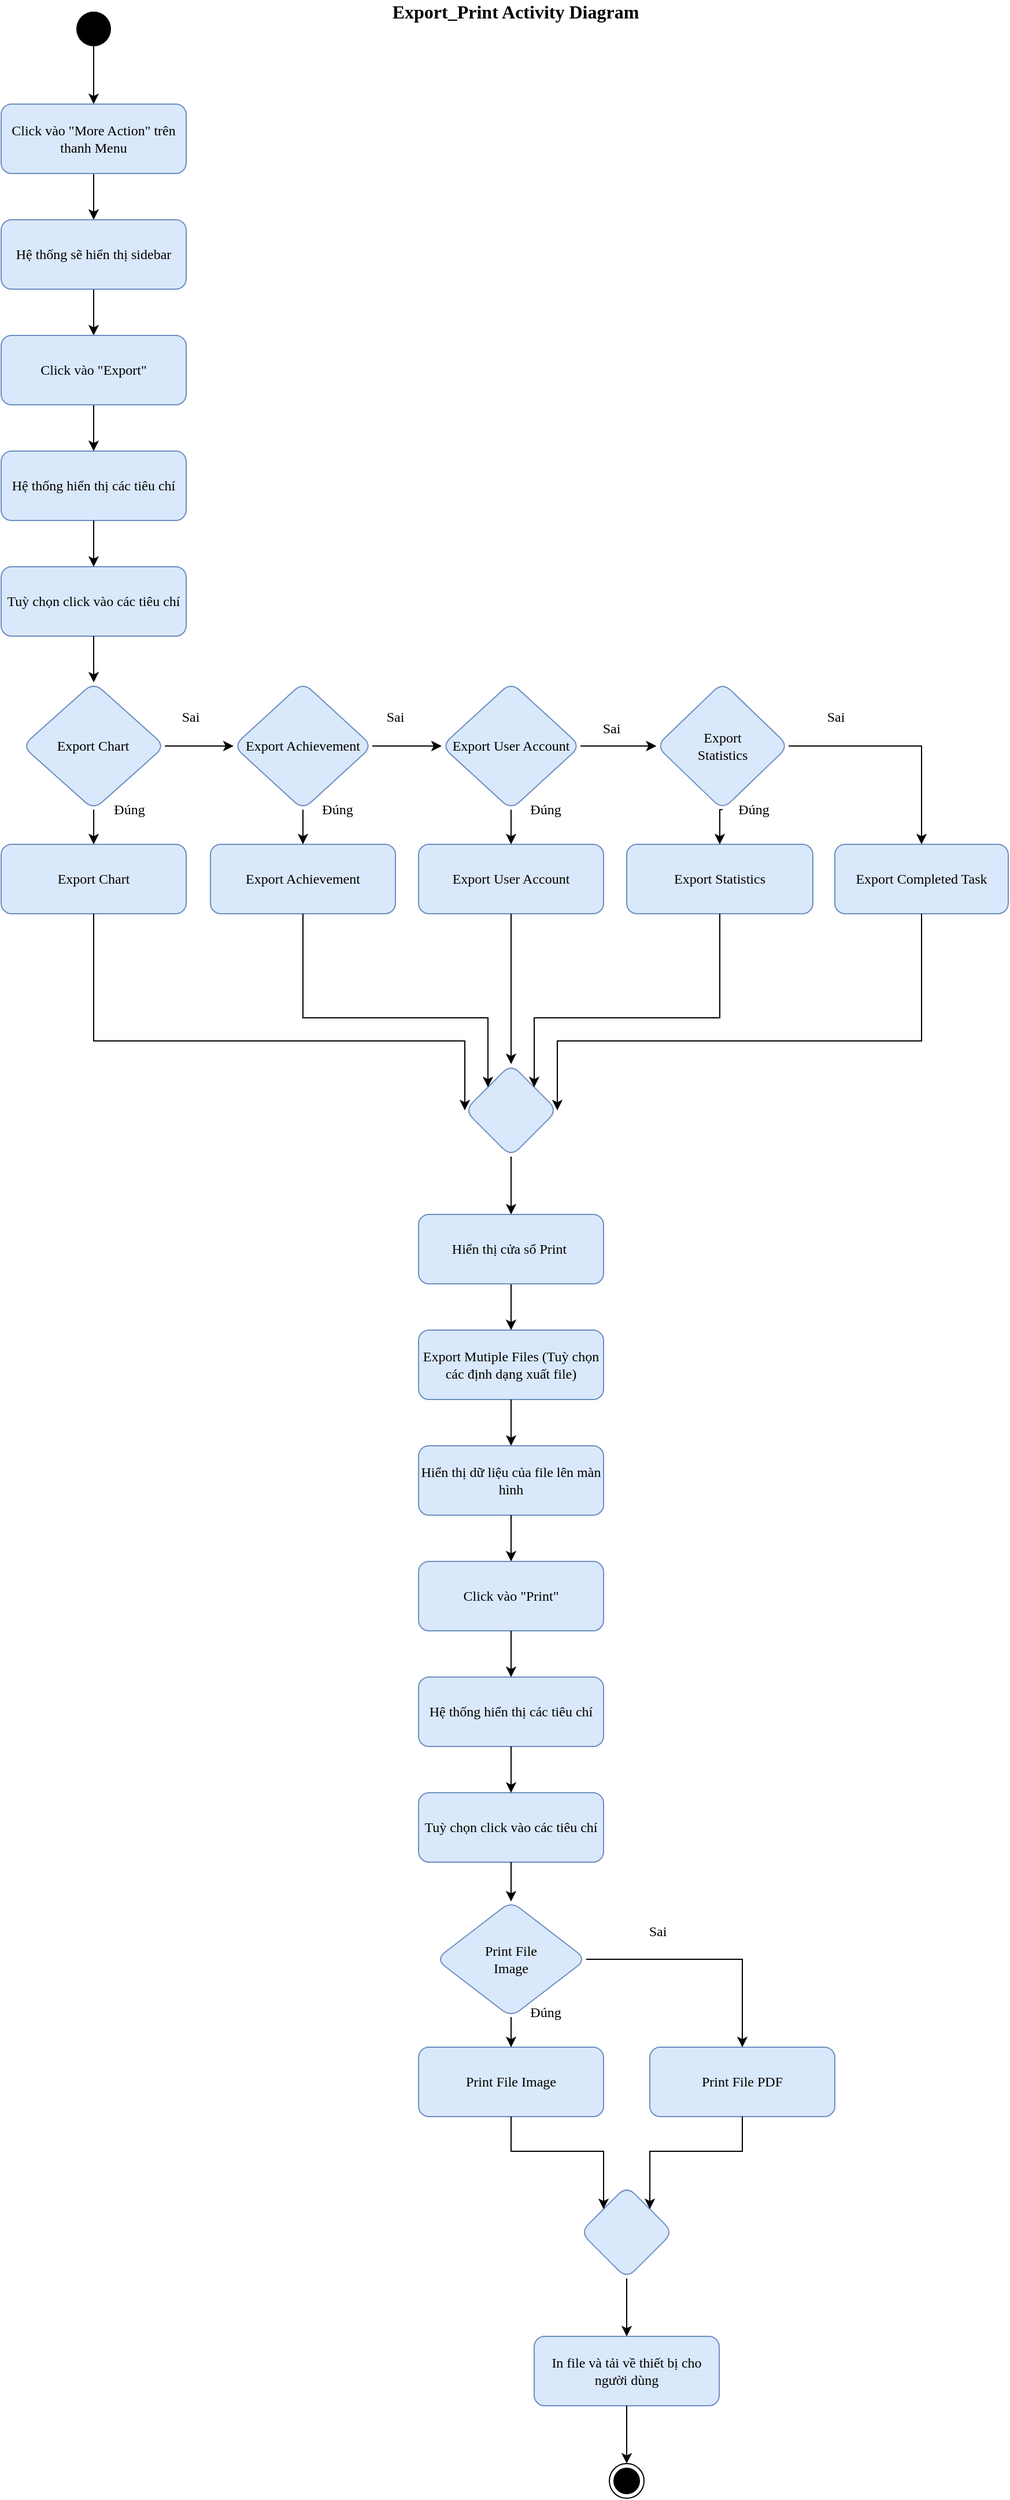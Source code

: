 <mxfile version="13.9.7" type="device"><diagram id="tOMKjwEkKhSBhMgP56Wp" name="Page-1"><mxGraphModel dx="984" dy="612" grid="1" gridSize="10" guides="1" tooltips="1" connect="1" arrows="1" fold="1" page="1" pageScale="1" pageWidth="827" pageHeight="1169" math="0" shadow="0"><root><mxCell id="0"/><mxCell id="1" parent="0"/><mxCell id="szcZudI5Pk5jhMgTJ5Mw-7" style="edgeStyle=orthogonalEdgeStyle;rounded=0;orthogonalLoop=1;jettySize=auto;html=1;exitX=0.5;exitY=1;exitDx=0;exitDy=0;entryX=0.5;entryY=0;entryDx=0;entryDy=0;fontFamily=Verdana;" parent="1" source="szcZudI5Pk5jhMgTJ5Mw-1" target="szcZudI5Pk5jhMgTJ5Mw-6" edge="1"><mxGeometry relative="1" as="geometry"/></mxCell><mxCell id="szcZudI5Pk5jhMgTJ5Mw-1" value="" style="ellipse;fillColor=#000000;strokeColor=none;fontFamily=Verdana;" parent="1" vertex="1"><mxGeometry x="385" y="20" width="30" height="30" as="geometry"/></mxCell><mxCell id="szcZudI5Pk5jhMgTJ5Mw-81" style="edgeStyle=orthogonalEdgeStyle;rounded=0;orthogonalLoop=1;jettySize=auto;html=1;exitX=0.5;exitY=1;exitDx=0;exitDy=0;entryX=0.5;entryY=0;entryDx=0;entryDy=0;fontFamily=Verdana;" parent="1" source="szcZudI5Pk5jhMgTJ5Mw-6" target="szcZudI5Pk5jhMgTJ5Mw-8" edge="1"><mxGeometry relative="1" as="geometry"/></mxCell><mxCell id="szcZudI5Pk5jhMgTJ5Mw-6" value="Click vào &quot;More Action&quot; trên thanh Menu" style="rounded=1;whiteSpace=wrap;html=1;fillColor=#dae8fc;strokeColor=#6c8ebf;fontFamily=Verdana;" parent="1" vertex="1"><mxGeometry x="320" y="100" width="160" height="60" as="geometry"/></mxCell><mxCell id="szcZudI5Pk5jhMgTJ5Mw-11" value="" style="edgeStyle=orthogonalEdgeStyle;rounded=0;orthogonalLoop=1;jettySize=auto;html=1;fontFamily=Verdana;" parent="1" source="szcZudI5Pk5jhMgTJ5Mw-8" target="szcZudI5Pk5jhMgTJ5Mw-10" edge="1"><mxGeometry relative="1" as="geometry"/></mxCell><mxCell id="szcZudI5Pk5jhMgTJ5Mw-8" value="Hệ thống sẽ hiển thị sidebar" style="rounded=1;whiteSpace=wrap;html=1;fillColor=#dae8fc;strokeColor=#6c8ebf;fontFamily=Verdana;" parent="1" vertex="1"><mxGeometry x="320" y="200" width="160" height="60" as="geometry"/></mxCell><mxCell id="8QrZkZJtV1kX_QF1uyVs-3" style="edgeStyle=orthogonalEdgeStyle;rounded=0;orthogonalLoop=1;jettySize=auto;html=1;exitX=0.5;exitY=1;exitDx=0;exitDy=0;entryX=0.5;entryY=0;entryDx=0;entryDy=0;" edge="1" parent="1" source="szcZudI5Pk5jhMgTJ5Mw-10" target="szcZudI5Pk5jhMgTJ5Mw-14"><mxGeometry relative="1" as="geometry"/></mxCell><mxCell id="szcZudI5Pk5jhMgTJ5Mw-10" value="Click vào &quot;Export&quot;" style="rounded=1;whiteSpace=wrap;html=1;fillColor=#dae8fc;strokeColor=#6c8ebf;fontFamily=Verdana;" parent="1" vertex="1"><mxGeometry x="320" y="300" width="160" height="60" as="geometry"/></mxCell><mxCell id="szcZudI5Pk5jhMgTJ5Mw-174" value="&lt;span style=&quot;font-size: 16px&quot;&gt;&lt;b&gt;Export_Print Activity Diagram&lt;/b&gt;&lt;/span&gt;" style="text;html=1;strokeColor=none;fillColor=none;align=center;verticalAlign=middle;whiteSpace=wrap;rounded=0;fontFamily=Verdana;" parent="1" vertex="1"><mxGeometry x="490" y="10" width="550" height="20" as="geometry"/></mxCell><mxCell id="8QrZkZJtV1kX_QF1uyVs-1" value="" style="group" vertex="1" connectable="0" parent="1"><mxGeometry x="320" y="400" width="871" height="1770" as="geometry"/></mxCell><mxCell id="szcZudI5Pk5jhMgTJ5Mw-14" value="Hệ thống hiển thị các tiêu chí" style="rounded=1;whiteSpace=wrap;html=1;fillColor=#dae8fc;strokeColor=#6c8ebf;fontFamily=Verdana;" parent="8QrZkZJtV1kX_QF1uyVs-1" vertex="1"><mxGeometry width="160" height="60" as="geometry"/></mxCell><mxCell id="szcZudI5Pk5jhMgTJ5Mw-49" value="Tuỳ chọn click vào các tiêu chí" style="rounded=1;whiteSpace=wrap;html=1;fillColor=#dae8fc;strokeColor=#6c8ebf;fontFamily=Verdana;" parent="8QrZkZJtV1kX_QF1uyVs-1" vertex="1"><mxGeometry y="100" width="160" height="60" as="geometry"/></mxCell><mxCell id="szcZudI5Pk5jhMgTJ5Mw-50" value="" style="edgeStyle=orthogonalEdgeStyle;rounded=0;orthogonalLoop=1;jettySize=auto;html=1;fontFamily=Verdana;" parent="8QrZkZJtV1kX_QF1uyVs-1" source="szcZudI5Pk5jhMgTJ5Mw-14" target="szcZudI5Pk5jhMgTJ5Mw-49" edge="1"><mxGeometry relative="1" as="geometry"/></mxCell><mxCell id="szcZudI5Pk5jhMgTJ5Mw-55" value="Export User Account" style="rounded=1;whiteSpace=wrap;html=1;fillColor=#dae8fc;strokeColor=#6c8ebf;fontFamily=Verdana;" parent="8QrZkZJtV1kX_QF1uyVs-1" vertex="1"><mxGeometry x="361" y="340" width="160" height="60" as="geometry"/></mxCell><mxCell id="szcZudI5Pk5jhMgTJ5Mw-57" value="Export Completed Task" style="rounded=1;whiteSpace=wrap;html=1;fillColor=#dae8fc;strokeColor=#6c8ebf;fontFamily=Verdana;" parent="8QrZkZJtV1kX_QF1uyVs-1" vertex="1"><mxGeometry x="721" y="340" width="150" height="60" as="geometry"/></mxCell><mxCell id="szcZudI5Pk5jhMgTJ5Mw-59" value="Export Statistics" style="rounded=1;whiteSpace=wrap;html=1;fillColor=#dae8fc;strokeColor=#6c8ebf;fontFamily=Verdana;" parent="8QrZkZJtV1kX_QF1uyVs-1" vertex="1"><mxGeometry x="541" y="340" width="161" height="60" as="geometry"/></mxCell><mxCell id="szcZudI5Pk5jhMgTJ5Mw-61" value="Export Achievement" style="rounded=1;whiteSpace=wrap;html=1;fillColor=#dae8fc;strokeColor=#6c8ebf;fontFamily=Verdana;" parent="8QrZkZJtV1kX_QF1uyVs-1" vertex="1"><mxGeometry x="181" y="340" width="160" height="60" as="geometry"/></mxCell><mxCell id="szcZudI5Pk5jhMgTJ5Mw-114" value="Print File PDF" style="whiteSpace=wrap;html=1;rounded=1;strokeColor=#6c8ebf;fillColor=#dae8fc;fontFamily=Verdana;" parent="8QrZkZJtV1kX_QF1uyVs-1" vertex="1"><mxGeometry x="561" y="1380" width="160" height="60" as="geometry"/></mxCell><mxCell id="szcZudI5Pk5jhMgTJ5Mw-115" value="Print File Image" style="whiteSpace=wrap;html=1;rounded=1;strokeColor=#6c8ebf;fillColor=#dae8fc;fontFamily=Verdana;" parent="8QrZkZJtV1kX_QF1uyVs-1" vertex="1"><mxGeometry x="361" y="1380" width="160" height="60" as="geometry"/></mxCell><mxCell id="szcZudI5Pk5jhMgTJ5Mw-123" value="In file và tải về thiết bị cho người dùng" style="whiteSpace=wrap;html=1;rounded=1;strokeColor=#6c8ebf;fillColor=#dae8fc;fontFamily=Verdana;" parent="8QrZkZJtV1kX_QF1uyVs-1" vertex="1"><mxGeometry x="461" y="1630" width="160" height="60" as="geometry"/></mxCell><mxCell id="szcZudI5Pk5jhMgTJ5Mw-125" value="Export Chart" style="rhombus;whiteSpace=wrap;html=1;rounded=1;strokeColor=#6c8ebf;fillColor=#dae8fc;fontFamily=Verdana;" parent="8QrZkZJtV1kX_QF1uyVs-1" vertex="1"><mxGeometry x="18.38" y="200" width="123.25" height="110" as="geometry"/></mxCell><mxCell id="szcZudI5Pk5jhMgTJ5Mw-126" value="" style="edgeStyle=orthogonalEdgeStyle;rounded=0;orthogonalLoop=1;jettySize=auto;html=1;fontFamily=Verdana;" parent="8QrZkZJtV1kX_QF1uyVs-1" source="szcZudI5Pk5jhMgTJ5Mw-49" target="szcZudI5Pk5jhMgTJ5Mw-125" edge="1"><mxGeometry relative="1" as="geometry"/></mxCell><mxCell id="szcZudI5Pk5jhMgTJ5Mw-128" value="Export Chart" style="whiteSpace=wrap;html=1;rounded=1;strokeColor=#6c8ebf;fillColor=#dae8fc;fontFamily=Verdana;" parent="8QrZkZJtV1kX_QF1uyVs-1" vertex="1"><mxGeometry y="340" width="160" height="60" as="geometry"/></mxCell><mxCell id="szcZudI5Pk5jhMgTJ5Mw-129" value="" style="edgeStyle=orthogonalEdgeStyle;rounded=0;orthogonalLoop=1;jettySize=auto;html=1;fontFamily=Verdana;" parent="8QrZkZJtV1kX_QF1uyVs-1" source="szcZudI5Pk5jhMgTJ5Mw-125" target="szcZudI5Pk5jhMgTJ5Mw-128" edge="1"><mxGeometry relative="1" as="geometry"/></mxCell><mxCell id="szcZudI5Pk5jhMgTJ5Mw-133" style="edgeStyle=orthogonalEdgeStyle;rounded=0;orthogonalLoop=1;jettySize=auto;html=1;exitX=0.5;exitY=1;exitDx=0;exitDy=0;entryX=0.5;entryY=0;entryDx=0;entryDy=0;fontFamily=Verdana;" parent="8QrZkZJtV1kX_QF1uyVs-1" source="szcZudI5Pk5jhMgTJ5Mw-131" target="szcZudI5Pk5jhMgTJ5Mw-61" edge="1"><mxGeometry relative="1" as="geometry"/></mxCell><mxCell id="szcZudI5Pk5jhMgTJ5Mw-131" value="Export Achievement" style="rhombus;whiteSpace=wrap;html=1;rounded=1;strokeColor=#6c8ebf;fillColor=#dae8fc;fontFamily=Verdana;" parent="8QrZkZJtV1kX_QF1uyVs-1" vertex="1"><mxGeometry x="201" y="200" width="120" height="110" as="geometry"/></mxCell><mxCell id="szcZudI5Pk5jhMgTJ5Mw-132" value="" style="edgeStyle=orthogonalEdgeStyle;rounded=0;orthogonalLoop=1;jettySize=auto;html=1;fontFamily=Verdana;" parent="8QrZkZJtV1kX_QF1uyVs-1" source="szcZudI5Pk5jhMgTJ5Mw-125" target="szcZudI5Pk5jhMgTJ5Mw-131" edge="1"><mxGeometry relative="1" as="geometry"/></mxCell><mxCell id="szcZudI5Pk5jhMgTJ5Mw-136" style="edgeStyle=orthogonalEdgeStyle;rounded=0;orthogonalLoop=1;jettySize=auto;html=1;exitX=0.5;exitY=1;exitDx=0;exitDy=0;entryX=0.5;entryY=0;entryDx=0;entryDy=0;fontFamily=Verdana;" parent="8QrZkZJtV1kX_QF1uyVs-1" source="szcZudI5Pk5jhMgTJ5Mw-134" target="szcZudI5Pk5jhMgTJ5Mw-55" edge="1"><mxGeometry relative="1" as="geometry"/></mxCell><mxCell id="szcZudI5Pk5jhMgTJ5Mw-134" value="Export User Account" style="rhombus;whiteSpace=wrap;html=1;rounded=1;strokeColor=#6c8ebf;fillColor=#dae8fc;fontFamily=Verdana;" parent="8QrZkZJtV1kX_QF1uyVs-1" vertex="1"><mxGeometry x="381" y="200" width="120" height="110" as="geometry"/></mxCell><mxCell id="szcZudI5Pk5jhMgTJ5Mw-135" value="" style="edgeStyle=orthogonalEdgeStyle;rounded=0;orthogonalLoop=1;jettySize=auto;html=1;fontFamily=Verdana;" parent="8QrZkZJtV1kX_QF1uyVs-1" source="szcZudI5Pk5jhMgTJ5Mw-131" target="szcZudI5Pk5jhMgTJ5Mw-134" edge="1"><mxGeometry relative="1" as="geometry"/></mxCell><mxCell id="szcZudI5Pk5jhMgTJ5Mw-139" style="edgeStyle=orthogonalEdgeStyle;rounded=0;orthogonalLoop=1;jettySize=auto;html=1;exitX=0.5;exitY=1;exitDx=0;exitDy=0;entryX=0.5;entryY=0;entryDx=0;entryDy=0;fontFamily=Verdana;" parent="8QrZkZJtV1kX_QF1uyVs-1" source="szcZudI5Pk5jhMgTJ5Mw-137" target="szcZudI5Pk5jhMgTJ5Mw-59" edge="1"><mxGeometry relative="1" as="geometry"/></mxCell><mxCell id="szcZudI5Pk5jhMgTJ5Mw-140" style="edgeStyle=orthogonalEdgeStyle;rounded=0;orthogonalLoop=1;jettySize=auto;html=1;exitX=1;exitY=0.5;exitDx=0;exitDy=0;entryX=0.5;entryY=0;entryDx=0;entryDy=0;fontFamily=Verdana;" parent="8QrZkZJtV1kX_QF1uyVs-1" source="szcZudI5Pk5jhMgTJ5Mw-137" target="szcZudI5Pk5jhMgTJ5Mw-57" edge="1"><mxGeometry relative="1" as="geometry"/></mxCell><mxCell id="szcZudI5Pk5jhMgTJ5Mw-137" value="Export &lt;br&gt;Statistics" style="rhombus;whiteSpace=wrap;html=1;rounded=1;strokeColor=#6c8ebf;fillColor=#dae8fc;fontFamily=Verdana;" parent="8QrZkZJtV1kX_QF1uyVs-1" vertex="1"><mxGeometry x="566.75" y="200" width="114.25" height="110" as="geometry"/></mxCell><mxCell id="szcZudI5Pk5jhMgTJ5Mw-138" value="" style="edgeStyle=orthogonalEdgeStyle;rounded=0;orthogonalLoop=1;jettySize=auto;html=1;fontFamily=Verdana;" parent="8QrZkZJtV1kX_QF1uyVs-1" source="szcZudI5Pk5jhMgTJ5Mw-134" target="szcZudI5Pk5jhMgTJ5Mw-137" edge="1"><mxGeometry relative="1" as="geometry"/></mxCell><mxCell id="szcZudI5Pk5jhMgTJ5Mw-151" value="Sai" style="text;html=1;strokeColor=none;fillColor=none;align=center;verticalAlign=middle;whiteSpace=wrap;rounded=0;fontFamily=Verdana;" parent="8QrZkZJtV1kX_QF1uyVs-1" vertex="1"><mxGeometry x="702" y="220" width="40" height="20" as="geometry"/></mxCell><mxCell id="szcZudI5Pk5jhMgTJ5Mw-152" value="" style="group;fontFamily=Verdana;" parent="8QrZkZJtV1kX_QF1uyVs-1" vertex="1" connectable="0"><mxGeometry x="361" y="660" width="160" height="560" as="geometry"/></mxCell><mxCell id="szcZudI5Pk5jhMgTJ5Mw-97" value="Export Mutiple Files (Tuỳ chọn các định dạng xuất file)" style="rounded=1;whiteSpace=wrap;html=1;fillColor=#dae8fc;strokeColor=#6c8ebf;fontFamily=Verdana;" parent="szcZudI5Pk5jhMgTJ5Mw-152" vertex="1"><mxGeometry y="100" width="160" height="60" as="geometry"/></mxCell><mxCell id="szcZudI5Pk5jhMgTJ5Mw-101" style="edgeStyle=orthogonalEdgeStyle;rounded=0;orthogonalLoop=1;jettySize=auto;html=1;exitX=0.5;exitY=1;exitDx=0;exitDy=0;entryX=0.5;entryY=0;entryDx=0;entryDy=0;fontFamily=Verdana;" parent="szcZudI5Pk5jhMgTJ5Mw-152" source="szcZudI5Pk5jhMgTJ5Mw-98" target="szcZudI5Pk5jhMgTJ5Mw-97" edge="1"><mxGeometry relative="1" as="geometry"/></mxCell><mxCell id="szcZudI5Pk5jhMgTJ5Mw-98" value="Hiển thị cửa sổ Print&amp;nbsp;" style="rounded=1;whiteSpace=wrap;html=1;fillColor=#dae8fc;strokeColor=#6c8ebf;fontFamily=Verdana;" parent="szcZudI5Pk5jhMgTJ5Mw-152" vertex="1"><mxGeometry width="160" height="60" as="geometry"/></mxCell><mxCell id="szcZudI5Pk5jhMgTJ5Mw-102" value="Hiển thị dữ liệu của file lên màn hình" style="whiteSpace=wrap;html=1;rounded=1;strokeColor=#6c8ebf;fillColor=#dae8fc;fontFamily=Verdana;" parent="szcZudI5Pk5jhMgTJ5Mw-152" vertex="1"><mxGeometry y="200" width="160" height="60" as="geometry"/></mxCell><mxCell id="szcZudI5Pk5jhMgTJ5Mw-103" value="" style="edgeStyle=orthogonalEdgeStyle;rounded=0;orthogonalLoop=1;jettySize=auto;html=1;fontFamily=Verdana;" parent="szcZudI5Pk5jhMgTJ5Mw-152" source="szcZudI5Pk5jhMgTJ5Mw-97" target="szcZudI5Pk5jhMgTJ5Mw-102" edge="1"><mxGeometry relative="1" as="geometry"/></mxCell><mxCell id="szcZudI5Pk5jhMgTJ5Mw-104" value="Click vào &quot;Print&quot;" style="whiteSpace=wrap;html=1;rounded=1;strokeColor=#6c8ebf;fillColor=#dae8fc;fontFamily=Verdana;" parent="szcZudI5Pk5jhMgTJ5Mw-152" vertex="1"><mxGeometry y="300" width="160" height="60" as="geometry"/></mxCell><mxCell id="szcZudI5Pk5jhMgTJ5Mw-105" value="" style="edgeStyle=orthogonalEdgeStyle;rounded=0;orthogonalLoop=1;jettySize=auto;html=1;fontFamily=Verdana;" parent="szcZudI5Pk5jhMgTJ5Mw-152" source="szcZudI5Pk5jhMgTJ5Mw-102" target="szcZudI5Pk5jhMgTJ5Mw-104" edge="1"><mxGeometry relative="1" as="geometry"/></mxCell><mxCell id="szcZudI5Pk5jhMgTJ5Mw-109" value="Hệ thống hiển thị các tiêu chí" style="whiteSpace=wrap;html=1;rounded=1;strokeColor=#6c8ebf;fillColor=#dae8fc;fontFamily=Verdana;" parent="szcZudI5Pk5jhMgTJ5Mw-152" vertex="1"><mxGeometry y="400" width="160" height="60" as="geometry"/></mxCell><mxCell id="szcZudI5Pk5jhMgTJ5Mw-110" value="" style="edgeStyle=orthogonalEdgeStyle;rounded=0;orthogonalLoop=1;jettySize=auto;html=1;fontFamily=Verdana;" parent="szcZudI5Pk5jhMgTJ5Mw-152" source="szcZudI5Pk5jhMgTJ5Mw-104" target="szcZudI5Pk5jhMgTJ5Mw-109" edge="1"><mxGeometry relative="1" as="geometry"/></mxCell><mxCell id="szcZudI5Pk5jhMgTJ5Mw-111" value="Tuỳ chọn click vào các tiêu chí" style="whiteSpace=wrap;html=1;rounded=1;strokeColor=#6c8ebf;fillColor=#dae8fc;fontFamily=Verdana;" parent="szcZudI5Pk5jhMgTJ5Mw-152" vertex="1"><mxGeometry y="500" width="160" height="60" as="geometry"/></mxCell><mxCell id="szcZudI5Pk5jhMgTJ5Mw-112" value="" style="edgeStyle=orthogonalEdgeStyle;rounded=0;orthogonalLoop=1;jettySize=auto;html=1;fontFamily=Verdana;" parent="szcZudI5Pk5jhMgTJ5Mw-152" source="szcZudI5Pk5jhMgTJ5Mw-109" target="szcZudI5Pk5jhMgTJ5Mw-111" edge="1"><mxGeometry relative="1" as="geometry"/></mxCell><mxCell id="szcZudI5Pk5jhMgTJ5Mw-161" style="edgeStyle=orthogonalEdgeStyle;rounded=0;orthogonalLoop=1;jettySize=auto;html=1;exitX=0.5;exitY=1;exitDx=0;exitDy=0;entryX=0.5;entryY=0;entryDx=0;entryDy=0;fontFamily=Verdana;" parent="8QrZkZJtV1kX_QF1uyVs-1" source="szcZudI5Pk5jhMgTJ5Mw-153" target="szcZudI5Pk5jhMgTJ5Mw-98" edge="1"><mxGeometry relative="1" as="geometry"/></mxCell><mxCell id="szcZudI5Pk5jhMgTJ5Mw-153" value="" style="rhombus;whiteSpace=wrap;html=1;rounded=1;strokeColor=#6c8ebf;fillColor=#dae8fc;fontFamily=Verdana;" parent="8QrZkZJtV1kX_QF1uyVs-1" vertex="1"><mxGeometry x="401" y="530" width="80" height="80" as="geometry"/></mxCell><mxCell id="szcZudI5Pk5jhMgTJ5Mw-156" style="edgeStyle=orthogonalEdgeStyle;rounded=0;orthogonalLoop=1;jettySize=auto;html=1;exitX=0.5;exitY=1;exitDx=0;exitDy=0;entryX=0.5;entryY=0;entryDx=0;entryDy=0;fontFamily=Verdana;" parent="8QrZkZJtV1kX_QF1uyVs-1" source="szcZudI5Pk5jhMgTJ5Mw-55" target="szcZudI5Pk5jhMgTJ5Mw-153" edge="1"><mxGeometry relative="1" as="geometry"/></mxCell><mxCell id="szcZudI5Pk5jhMgTJ5Mw-160" style="edgeStyle=orthogonalEdgeStyle;rounded=0;orthogonalLoop=1;jettySize=auto;html=1;exitX=0.5;exitY=1;exitDx=0;exitDy=0;entryX=1;entryY=0.5;entryDx=0;entryDy=0;fontFamily=Verdana;" parent="8QrZkZJtV1kX_QF1uyVs-1" source="szcZudI5Pk5jhMgTJ5Mw-57" target="szcZudI5Pk5jhMgTJ5Mw-153" edge="1"><mxGeometry relative="1" as="geometry"><Array as="points"><mxPoint x="796" y="510"/><mxPoint x="481" y="510"/></Array></mxGeometry></mxCell><mxCell id="szcZudI5Pk5jhMgTJ5Mw-157" style="edgeStyle=orthogonalEdgeStyle;rounded=0;orthogonalLoop=1;jettySize=auto;html=1;exitX=0.5;exitY=1;exitDx=0;exitDy=0;entryX=1;entryY=0;entryDx=0;entryDy=0;fontFamily=Verdana;" parent="8QrZkZJtV1kX_QF1uyVs-1" source="szcZudI5Pk5jhMgTJ5Mw-59" target="szcZudI5Pk5jhMgTJ5Mw-153" edge="1"><mxGeometry relative="1" as="geometry"><Array as="points"><mxPoint x="622" y="490"/><mxPoint x="461" y="490"/></Array></mxGeometry></mxCell><mxCell id="szcZudI5Pk5jhMgTJ5Mw-158" style="edgeStyle=orthogonalEdgeStyle;rounded=0;orthogonalLoop=1;jettySize=auto;html=1;exitX=0.5;exitY=1;exitDx=0;exitDy=0;entryX=0;entryY=0;entryDx=0;entryDy=0;fontFamily=Verdana;" parent="8QrZkZJtV1kX_QF1uyVs-1" source="szcZudI5Pk5jhMgTJ5Mw-61" target="szcZudI5Pk5jhMgTJ5Mw-153" edge="1"><mxGeometry relative="1" as="geometry"><Array as="points"><mxPoint x="261" y="490"/><mxPoint x="421" y="490"/></Array></mxGeometry></mxCell><mxCell id="szcZudI5Pk5jhMgTJ5Mw-159" style="edgeStyle=orthogonalEdgeStyle;rounded=0;orthogonalLoop=1;jettySize=auto;html=1;exitX=0.5;exitY=1;exitDx=0;exitDy=0;entryX=0;entryY=0.5;entryDx=0;entryDy=0;fontFamily=Verdana;" parent="8QrZkZJtV1kX_QF1uyVs-1" source="szcZudI5Pk5jhMgTJ5Mw-128" target="szcZudI5Pk5jhMgTJ5Mw-153" edge="1"><mxGeometry relative="1" as="geometry"><Array as="points"><mxPoint x="80" y="510"/><mxPoint x="401" y="510"/></Array></mxGeometry></mxCell><mxCell id="szcZudI5Pk5jhMgTJ5Mw-164" style="edgeStyle=orthogonalEdgeStyle;rounded=0;orthogonalLoop=1;jettySize=auto;html=1;exitX=0.5;exitY=1;exitDx=0;exitDy=0;entryX=0.5;entryY=0;entryDx=0;entryDy=0;fontFamily=Verdana;" parent="8QrZkZJtV1kX_QF1uyVs-1" source="szcZudI5Pk5jhMgTJ5Mw-162" target="szcZudI5Pk5jhMgTJ5Mw-115" edge="1"><mxGeometry relative="1" as="geometry"/></mxCell><mxCell id="szcZudI5Pk5jhMgTJ5Mw-165" style="edgeStyle=orthogonalEdgeStyle;rounded=0;orthogonalLoop=1;jettySize=auto;html=1;entryX=0.5;entryY=0;entryDx=0;entryDy=0;fontFamily=Verdana;" parent="8QrZkZJtV1kX_QF1uyVs-1" source="szcZudI5Pk5jhMgTJ5Mw-162" target="szcZudI5Pk5jhMgTJ5Mw-114" edge="1"><mxGeometry relative="1" as="geometry"/></mxCell><mxCell id="szcZudI5Pk5jhMgTJ5Mw-162" value="Print File&lt;br&gt;Image" style="rhombus;whiteSpace=wrap;html=1;rounded=1;strokeColor=#6c8ebf;fillColor=#dae8fc;fontFamily=Verdana;" parent="8QrZkZJtV1kX_QF1uyVs-1" vertex="1"><mxGeometry x="376" y="1254" width="130" height="100" as="geometry"/></mxCell><mxCell id="szcZudI5Pk5jhMgTJ5Mw-163" value="" style="edgeStyle=orthogonalEdgeStyle;rounded=0;orthogonalLoop=1;jettySize=auto;html=1;fontFamily=Verdana;" parent="8QrZkZJtV1kX_QF1uyVs-1" source="szcZudI5Pk5jhMgTJ5Mw-111" target="szcZudI5Pk5jhMgTJ5Mw-162" edge="1"><mxGeometry relative="1" as="geometry"/></mxCell><mxCell id="szcZudI5Pk5jhMgTJ5Mw-166" value="Đúng" style="text;html=1;strokeColor=none;fillColor=none;align=center;verticalAlign=middle;whiteSpace=wrap;rounded=0;fontFamily=Verdana;" parent="8QrZkZJtV1kX_QF1uyVs-1" vertex="1"><mxGeometry x="451" y="1340" width="40" height="20" as="geometry"/></mxCell><mxCell id="szcZudI5Pk5jhMgTJ5Mw-167" value="Sai" style="text;html=1;strokeColor=none;fillColor=none;align=center;verticalAlign=middle;whiteSpace=wrap;rounded=0;fontFamily=Verdana;" parent="8QrZkZJtV1kX_QF1uyVs-1" vertex="1"><mxGeometry x="548" y="1270" width="40" height="20" as="geometry"/></mxCell><mxCell id="szcZudI5Pk5jhMgTJ5Mw-171" style="edgeStyle=orthogonalEdgeStyle;rounded=0;orthogonalLoop=1;jettySize=auto;html=1;exitX=0.5;exitY=1;exitDx=0;exitDy=0;entryX=0.5;entryY=0;entryDx=0;entryDy=0;fontFamily=Verdana;" parent="8QrZkZJtV1kX_QF1uyVs-1" source="szcZudI5Pk5jhMgTJ5Mw-168" target="szcZudI5Pk5jhMgTJ5Mw-123" edge="1"><mxGeometry relative="1" as="geometry"/></mxCell><mxCell id="szcZudI5Pk5jhMgTJ5Mw-168" value="" style="rhombus;whiteSpace=wrap;html=1;rounded=1;strokeColor=#6c8ebf;fillColor=#dae8fc;fontFamily=Verdana;" parent="8QrZkZJtV1kX_QF1uyVs-1" vertex="1"><mxGeometry x="501" y="1500" width="80" height="80" as="geometry"/></mxCell><mxCell id="szcZudI5Pk5jhMgTJ5Mw-170" style="edgeStyle=orthogonalEdgeStyle;rounded=0;orthogonalLoop=1;jettySize=auto;html=1;exitX=0.5;exitY=1;exitDx=0;exitDy=0;entryX=1;entryY=0;entryDx=0;entryDy=0;fontFamily=Verdana;" parent="8QrZkZJtV1kX_QF1uyVs-1" source="szcZudI5Pk5jhMgTJ5Mw-114" target="szcZudI5Pk5jhMgTJ5Mw-168" edge="1"><mxGeometry relative="1" as="geometry"/></mxCell><mxCell id="szcZudI5Pk5jhMgTJ5Mw-169" style="edgeStyle=orthogonalEdgeStyle;rounded=0;orthogonalLoop=1;jettySize=auto;html=1;exitX=0.5;exitY=1;exitDx=0;exitDy=0;entryX=0;entryY=0;entryDx=0;entryDy=0;fontFamily=Verdana;" parent="8QrZkZJtV1kX_QF1uyVs-1" source="szcZudI5Pk5jhMgTJ5Mw-115" target="szcZudI5Pk5jhMgTJ5Mw-168" edge="1"><mxGeometry relative="1" as="geometry"/></mxCell><mxCell id="szcZudI5Pk5jhMgTJ5Mw-172" value="" style="ellipse;html=1;shape=endState;fillColor=#000000;strokeColor=#000000;fontFamily=Verdana;" parent="8QrZkZJtV1kX_QF1uyVs-1" vertex="1"><mxGeometry x="526" y="1740" width="30" height="30" as="geometry"/></mxCell><mxCell id="szcZudI5Pk5jhMgTJ5Mw-175" value="Đúng" style="text;html=1;strokeColor=none;fillColor=none;align=center;verticalAlign=middle;whiteSpace=wrap;rounded=0;fontFamily=Verdana;" parent="8QrZkZJtV1kX_QF1uyVs-1" vertex="1"><mxGeometry x="91" y="300" width="40" height="20" as="geometry"/></mxCell><mxCell id="szcZudI5Pk5jhMgTJ5Mw-176" value="Đúng" style="text;html=1;strokeColor=none;fillColor=none;align=center;verticalAlign=middle;whiteSpace=wrap;rounded=0;fontFamily=Verdana;" parent="8QrZkZJtV1kX_QF1uyVs-1" vertex="1"><mxGeometry x="271" y="300" width="40" height="20" as="geometry"/></mxCell><mxCell id="szcZudI5Pk5jhMgTJ5Mw-177" value="Đúng" style="text;html=1;strokeColor=none;fillColor=none;align=center;verticalAlign=middle;whiteSpace=wrap;rounded=0;fontFamily=Verdana;" parent="8QrZkZJtV1kX_QF1uyVs-1" vertex="1"><mxGeometry x="451" y="300" width="40" height="20" as="geometry"/></mxCell><mxCell id="szcZudI5Pk5jhMgTJ5Mw-178" value="Đúng" style="text;html=1;strokeColor=none;fillColor=none;align=center;verticalAlign=middle;whiteSpace=wrap;rounded=0;fontFamily=Verdana;" parent="8QrZkZJtV1kX_QF1uyVs-1" vertex="1"><mxGeometry x="631" y="300" width="40" height="20" as="geometry"/></mxCell><mxCell id="szcZudI5Pk5jhMgTJ5Mw-179" value="Sai" style="text;html=1;strokeColor=none;fillColor=none;align=center;verticalAlign=middle;whiteSpace=wrap;rounded=0;fontFamily=Verdana;" parent="8QrZkZJtV1kX_QF1uyVs-1" vertex="1"><mxGeometry x="144.25" y="220" width="40" height="20" as="geometry"/></mxCell><mxCell id="szcZudI5Pk5jhMgTJ5Mw-180" value="Sai" style="text;html=1;strokeColor=none;fillColor=none;align=center;verticalAlign=middle;whiteSpace=wrap;rounded=0;fontFamily=Verdana;" parent="8QrZkZJtV1kX_QF1uyVs-1" vertex="1"><mxGeometry x="321" y="220" width="40" height="20" as="geometry"/></mxCell><mxCell id="szcZudI5Pk5jhMgTJ5Mw-181" value="Sai" style="text;html=1;strokeColor=none;fillColor=none;align=center;verticalAlign=middle;whiteSpace=wrap;rounded=0;fontFamily=Verdana;" parent="8QrZkZJtV1kX_QF1uyVs-1" vertex="1"><mxGeometry x="508" y="230" width="40" height="20" as="geometry"/></mxCell><mxCell id="szcZudI5Pk5jhMgTJ5Mw-173" style="edgeStyle=orthogonalEdgeStyle;rounded=0;orthogonalLoop=1;jettySize=auto;html=1;exitX=0.5;exitY=1;exitDx=0;exitDy=0;entryX=0.5;entryY=0;entryDx=0;entryDy=0;fontFamily=Verdana;" parent="8QrZkZJtV1kX_QF1uyVs-1" source="szcZudI5Pk5jhMgTJ5Mw-123" target="szcZudI5Pk5jhMgTJ5Mw-172" edge="1"><mxGeometry relative="1" as="geometry"/></mxCell></root></mxGraphModel></diagram></mxfile>